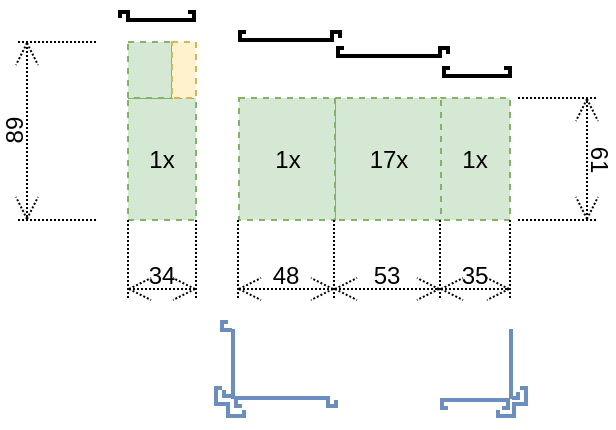 <mxfile version="24.7.6">
  <diagram name="Page-1" id="lltRGpPVIRptGEJYeK86">
    <mxGraphModel dx="418" dy="400" grid="1" gridSize="10" guides="0" tooltips="1" connect="0" arrows="0" fold="1" page="1" pageScale="1" pageWidth="1654" pageHeight="1169" math="0" shadow="0">
      <root>
        <mxCell id="0" />
        <mxCell id="1" parent="0" />
        <mxCell id="G2j1dsDUAREEpZk3gJsj-1" value="1x" style="rounded=0;whiteSpace=wrap;html=1;fillColor=#d5e8d4;strokeColor=#82b366;dashed=1;" parent="1" vertex="1">
          <mxGeometry x="356" y="138" width="35" height="61" as="geometry" />
        </mxCell>
        <mxCell id="G2j1dsDUAREEpZk3gJsj-3" value="1x" style="rounded=0;whiteSpace=wrap;html=1;fillColor=#d5e8d4;strokeColor=#82b366;dashed=1;" parent="1" vertex="1">
          <mxGeometry x="200" y="138" width="34" height="61" as="geometry" />
        </mxCell>
        <mxCell id="G2j1dsDUAREEpZk3gJsj-4" value="" style="rounded=0;whiteSpace=wrap;html=1;fillColor=#d5e8d4;strokeColor=#82b366;dashed=1;" parent="1" vertex="1">
          <mxGeometry x="200" y="110" width="22" height="28" as="geometry" />
        </mxCell>
        <mxCell id="G2j1dsDUAREEpZk3gJsj-20" value="17x" style="rounded=0;whiteSpace=wrap;html=1;fillColor=#d5e8d4;strokeColor=#82b366;dashed=1;" parent="1" vertex="1">
          <mxGeometry x="303.5" y="138" width="53" height="61" as="geometry" />
        </mxCell>
        <mxCell id="G2j1dsDUAREEpZk3gJsj-21" value="1x" style="rounded=0;whiteSpace=wrap;html=1;fillColor=#d5e8d4;strokeColor=#82b366;dashed=1;" parent="1" vertex="1">
          <mxGeometry x="255.5" y="138" width="48" height="61" as="geometry" />
        </mxCell>
        <mxCell id="G2j1dsDUAREEpZk3gJsj-23" value="61" style="shape=dimension;direction=south;whiteSpace=wrap;html=1;align=center;points=[];verticalAlign=top;labelBackgroundColor=none;horizontal=0;spacingTop=-15;rotation=180;dashed=1;dashPattern=1 1;" parent="1" vertex="1">
          <mxGeometry x="395" y="138.0" width="40" height="61" as="geometry" />
        </mxCell>
        <mxCell id="G2j1dsDUAREEpZk3gJsj-24" value="48" style="shape=dimension;whiteSpace=wrap;html=1;align=center;points=[];verticalAlign=bottom;spacingBottom=3;labelBackgroundColor=none;dashed=1;dashPattern=1 1;" parent="1" vertex="1">
          <mxGeometry x="255" y="199" width="48" height="40" as="geometry" />
        </mxCell>
        <mxCell id="G2j1dsDUAREEpZk3gJsj-25" value="53" style="shape=dimension;whiteSpace=wrap;html=1;align=center;points=[];verticalAlign=bottom;spacingBottom=3;labelBackgroundColor=none;dashed=1;dashPattern=1 1;" parent="1" vertex="1">
          <mxGeometry x="303" y="199" width="53" height="40" as="geometry" />
        </mxCell>
        <mxCell id="G2j1dsDUAREEpZk3gJsj-26" value="35" style="shape=dimension;whiteSpace=wrap;html=1;align=center;points=[];verticalAlign=bottom;spacingBottom=3;labelBackgroundColor=none;dashed=1;dashPattern=1 1;" parent="1" vertex="1">
          <mxGeometry x="356" y="199" width="35" height="40" as="geometry" />
        </mxCell>
        <mxCell id="G2j1dsDUAREEpZk3gJsj-27" value="34" style="shape=dimension;whiteSpace=wrap;html=1;align=center;points=[];verticalAlign=bottom;spacingBottom=3;labelBackgroundColor=none;dashed=1;dashPattern=1 1;" parent="1" vertex="1">
          <mxGeometry x="200" y="199" width="34" height="40" as="geometry" />
        </mxCell>
        <mxCell id="XP0J54NXejSYdUOGnSBW-9" value="" style="group" vertex="1" connectable="0" parent="1">
          <mxGeometry x="353" y="118" width="43" height="14" as="geometry" />
        </mxCell>
        <mxCell id="XP0J54NXejSYdUOGnSBW-3" value="" style="line;strokeWidth=2;html=1;" vertex="1" parent="XP0J54NXejSYdUOGnSBW-9">
          <mxGeometry x="4" y="4" width="35" height="10" as="geometry" />
        </mxCell>
        <mxCell id="XP0J54NXejSYdUOGnSBW-4" value="" style="line;strokeWidth=2;html=1;rotation=90;" vertex="1" parent="XP0J54NXejSYdUOGnSBW-9">
          <mxGeometry x="4" y="2" width="2" height="10" as="geometry" />
        </mxCell>
        <mxCell id="XP0J54NXejSYdUOGnSBW-6" value="" style="line;strokeWidth=2;html=1;rotation=90;" vertex="1" parent="XP0J54NXejSYdUOGnSBW-9">
          <mxGeometry x="37" y="2" width="2" height="10" as="geometry" />
        </mxCell>
        <mxCell id="XP0J54NXejSYdUOGnSBW-7" value="" style="line;strokeWidth=2;html=1;rotation=0;" vertex="1" parent="XP0J54NXejSYdUOGnSBW-9">
          <mxGeometry x="35" width="4" height="10" as="geometry" />
        </mxCell>
        <mxCell id="XP0J54NXejSYdUOGnSBW-8" value="" style="line;strokeWidth=2;html=1;rotation=0;" vertex="1" parent="XP0J54NXejSYdUOGnSBW-9">
          <mxGeometry x="4" width="4" height="10" as="geometry" />
        </mxCell>
        <mxCell id="XP0J54NXejSYdUOGnSBW-11" value="" style="line;strokeWidth=2;html=1;rotation=90;fillColor=#dae8fc;strokeColor=#6c8ebf;" vertex="1" parent="1">
          <mxGeometry x="396" y="282" width="6" height="10" as="geometry" />
        </mxCell>
        <mxCell id="XP0J54NXejSYdUOGnSBW-13" value="" style="line;strokeWidth=2;html=1;rotation=0;fillColor=#dae8fc;strokeColor=#6c8ebf;" vertex="1" parent="1">
          <mxGeometry x="396" y="278" width="4" height="10" as="geometry" />
        </mxCell>
        <mxCell id="XP0J54NXejSYdUOGnSBW-15" value="" style="line;strokeWidth=2;html=1;rotation=0;fillColor=#dae8fc;strokeColor=#6c8ebf;" vertex="1" parent="1">
          <mxGeometry x="386" y="292" width="6" height="10" as="geometry" />
        </mxCell>
        <mxCell id="XP0J54NXejSYdUOGnSBW-14" value="" style="line;strokeWidth=2;html=1;rotation=0;fillColor=#dae8fc;strokeColor=#6c8ebf;" vertex="1" parent="1">
          <mxGeometry x="394" y="286" width="6" height="10" as="geometry" />
        </mxCell>
        <mxCell id="XP0J54NXejSYdUOGnSBW-22" value="" style="line;strokeWidth=2;html=1;rotation=90;fillColor=#dae8fc;strokeColor=#6c8ebf;" vertex="1" parent="1">
          <mxGeometry x="383" y="291" width="4" height="10" as="geometry" />
        </mxCell>
        <mxCell id="XP0J54NXejSYdUOGnSBW-39" value="" style="line;strokeWidth=2;html=1;rotation=-90;fillColor=#dae8fc;strokeColor=#6c8ebf;" vertex="1" parent="1">
          <mxGeometry x="374" y="266" width="35" height="10" as="geometry" />
        </mxCell>
        <mxCell id="XP0J54NXejSYdUOGnSBW-40" value="" style="line;strokeWidth=2;html=1;rotation=0;fillColor=#dae8fc;strokeColor=#6c8ebf;" vertex="1" parent="1">
          <mxGeometry x="392" y="283" width="2" height="10" as="geometry" />
        </mxCell>
        <mxCell id="XP0J54NXejSYdUOGnSBW-43" value="" style="line;strokeWidth=2;html=1;rotation=-90;fillColor=#dae8fc;strokeColor=#6c8ebf;" vertex="1" parent="1">
          <mxGeometry x="393" y="282" width="4" height="10" as="geometry" />
        </mxCell>
        <mxCell id="XP0J54NXejSYdUOGnSBW-45" value="" style="line;strokeWidth=2;html=1;fillColor=#dae8fc;strokeColor=#6c8ebf;" vertex="1" parent="1">
          <mxGeometry x="356" y="284" width="35" height="10" as="geometry" />
        </mxCell>
        <mxCell id="XP0J54NXejSYdUOGnSBW-46" value="" style="line;strokeWidth=2;html=1;rotation=90;fillColor=#dae8fc;strokeColor=#6c8ebf;" vertex="1" parent="1">
          <mxGeometry x="356" y="286" width="2" height="10" as="geometry" />
        </mxCell>
        <mxCell id="XP0J54NXejSYdUOGnSBW-47" value="" style="line;strokeWidth=2;html=1;rotation=90;fillColor=#dae8fc;strokeColor=#6c8ebf;" vertex="1" parent="1">
          <mxGeometry x="389" y="286" width="2" height="10" as="geometry" />
        </mxCell>
        <mxCell id="XP0J54NXejSYdUOGnSBW-48" value="" style="line;strokeWidth=2;html=1;rotation=0;fillColor=#dae8fc;strokeColor=#6c8ebf;" vertex="1" parent="1">
          <mxGeometry x="387" y="288" width="4" height="10" as="geometry" />
        </mxCell>
        <mxCell id="XP0J54NXejSYdUOGnSBW-49" value="" style="line;strokeWidth=2;html=1;rotation=0;fillColor=#dae8fc;strokeColor=#6c8ebf;" vertex="1" parent="1">
          <mxGeometry x="356" y="288" width="4" height="10" as="geometry" />
        </mxCell>
        <mxCell id="XP0J54NXejSYdUOGnSBW-50" value="" style="line;strokeWidth=2;html=1;rotation=90;fillColor=#dae8fc;strokeColor=#6c8ebf;" vertex="1" parent="1">
          <mxGeometry x="389" y="289" width="8" height="10" as="geometry" />
        </mxCell>
        <mxCell id="XP0J54NXejSYdUOGnSBW-51" value="" style="line;strokeWidth=2;html=1;" vertex="1" parent="1">
          <mxGeometry x="304" y="112" width="53" height="10" as="geometry" />
        </mxCell>
        <mxCell id="XP0J54NXejSYdUOGnSBW-52" value="" style="line;strokeWidth=2;html=1;rotation=0;" vertex="1" parent="1">
          <mxGeometry x="304" y="108" width="4" height="10" as="geometry" />
        </mxCell>
        <mxCell id="XP0J54NXejSYdUOGnSBW-53" value="" style="line;strokeWidth=2;html=1;rotation=90;" vertex="1" parent="1">
          <mxGeometry x="304" y="110" width="2" height="10" as="geometry" />
        </mxCell>
        <mxCell id="XP0J54NXejSYdUOGnSBW-54" value="" style="line;strokeWidth=2;html=1;rotation=90;" vertex="1" parent="1">
          <mxGeometry x="355" y="110" width="2" height="10" as="geometry" />
        </mxCell>
        <mxCell id="XP0J54NXejSYdUOGnSBW-55" value="" style="line;strokeWidth=2;html=1;rotation=0;" vertex="1" parent="1">
          <mxGeometry x="355" y="108" width="4" height="10" as="geometry" />
        </mxCell>
        <mxCell id="XP0J54NXejSYdUOGnSBW-56" value="" style="line;strokeWidth=2;html=1;rotation=90;" vertex="1" parent="1">
          <mxGeometry x="358" y="109" width="4" height="10" as="geometry" />
        </mxCell>
        <mxCell id="XP0J54NXejSYdUOGnSBW-57" value="" style="line;strokeWidth=2;html=1;" vertex="1" parent="1">
          <mxGeometry x="255" y="104" width="48" height="10" as="geometry" />
        </mxCell>
        <mxCell id="XP0J54NXejSYdUOGnSBW-58" value="" style="line;strokeWidth=2;html=1;rotation=0;" vertex="1" parent="1">
          <mxGeometry x="255" y="100" width="4" height="10" as="geometry" />
        </mxCell>
        <mxCell id="XP0J54NXejSYdUOGnSBW-59" value="" style="line;strokeWidth=2;html=1;rotation=90;" vertex="1" parent="1">
          <mxGeometry x="255" y="102" width="2" height="10" as="geometry" />
        </mxCell>
        <mxCell id="XP0J54NXejSYdUOGnSBW-60" value="" style="line;strokeWidth=2;html=1;rotation=90;" vertex="1" parent="1">
          <mxGeometry x="301" y="102" width="2" height="10" as="geometry" />
        </mxCell>
        <mxCell id="XP0J54NXejSYdUOGnSBW-61" value="" style="line;strokeWidth=2;html=1;rotation=0;" vertex="1" parent="1">
          <mxGeometry x="301" y="100" width="4" height="10" as="geometry" />
        </mxCell>
        <mxCell id="XP0J54NXejSYdUOGnSBW-62" value="" style="line;strokeWidth=2;html=1;rotation=90;" vertex="1" parent="1">
          <mxGeometry x="304" y="101" width="4" height="10" as="geometry" />
        </mxCell>
        <mxCell id="XP0J54NXejSYdUOGnSBW-68" value="" style="line;strokeWidth=2;html=1;fillColor=#dae8fc;strokeColor=#6c8ebf;" vertex="1" parent="1">
          <mxGeometry x="253" y="283" width="48" height="10" as="geometry" />
        </mxCell>
        <mxCell id="XP0J54NXejSYdUOGnSBW-69" value="" style="line;strokeWidth=2;html=1;rotation=0;fillColor=#dae8fc;strokeColor=#6c8ebf;" vertex="1" parent="1">
          <mxGeometry x="253" y="287" width="4" height="10" as="geometry" />
        </mxCell>
        <mxCell id="XP0J54NXejSYdUOGnSBW-70" value="" style="line;strokeWidth=2;html=1;rotation=90;fillColor=#dae8fc;strokeColor=#6c8ebf;" vertex="1" parent="1">
          <mxGeometry x="253" y="285" width="2" height="10" as="geometry" />
        </mxCell>
        <mxCell id="XP0J54NXejSYdUOGnSBW-71" value="" style="line;strokeWidth=2;html=1;rotation=90;fillColor=#dae8fc;strokeColor=#6c8ebf;" vertex="1" parent="1">
          <mxGeometry x="299" y="285" width="2" height="10" as="geometry" />
        </mxCell>
        <mxCell id="XP0J54NXejSYdUOGnSBW-72" value="" style="line;strokeWidth=2;html=1;rotation=0;fillColor=#dae8fc;strokeColor=#6c8ebf;" vertex="1" parent="1">
          <mxGeometry x="299" y="287" width="4" height="10" as="geometry" />
        </mxCell>
        <mxCell id="XP0J54NXejSYdUOGnSBW-73" value="" style="line;strokeWidth=2;html=1;rotation=90;fillColor=#dae8fc;strokeColor=#6c8ebf;" vertex="1" parent="1">
          <mxGeometry x="302" y="286" width="4" height="10" as="geometry" />
        </mxCell>
        <mxCell id="XP0J54NXejSYdUOGnSBW-83" value="" style="line;strokeWidth=2;html=1;rotation=90;fillColor=#dae8fc;strokeColor=#6c8ebf;" vertex="1" parent="1">
          <mxGeometry x="248" y="289" width="4" height="10" as="geometry" />
        </mxCell>
        <mxCell id="XP0J54NXejSYdUOGnSBW-84" value="" style="line;strokeWidth=2;html=1;rotation=0;fillColor=#dae8fc;strokeColor=#6c8ebf;" vertex="1" parent="1">
          <mxGeometry x="249" y="292" width="8" height="10" as="geometry" />
        </mxCell>
        <mxCell id="XP0J54NXejSYdUOGnSBW-85" value="" style="line;strokeWidth=2;html=1;rotation=0;fillColor=#dae8fc;strokeColor=#6c8ebf;" vertex="1" parent="1">
          <mxGeometry x="243" y="278" width="4" height="10" as="geometry" />
        </mxCell>
        <mxCell id="XP0J54NXejSYdUOGnSBW-86" value="" style="line;strokeWidth=2;html=1;rotation=0;fillColor=#dae8fc;strokeColor=#6c8ebf;" vertex="1" parent="1">
          <mxGeometry x="245" y="286" width="6" height="10" as="geometry" />
        </mxCell>
        <mxCell id="XP0J54NXejSYdUOGnSBW-87" value="" style="line;strokeWidth=2;html=1;rotation=90;fillColor=#dae8fc;strokeColor=#6c8ebf;" vertex="1" parent="1">
          <mxGeometry x="256" y="291" width="4" height="10" as="geometry" />
        </mxCell>
        <mxCell id="XP0J54NXejSYdUOGnSBW-88" value="" style="line;strokeWidth=2;html=1;rotation=-90;fillColor=#dae8fc;strokeColor=#6c8ebf;" vertex="1" parent="1">
          <mxGeometry x="235" y="266" width="35" height="10" as="geometry" />
        </mxCell>
        <mxCell id="XP0J54NXejSYdUOGnSBW-90" value="" style="line;strokeWidth=2;html=1;rotation=-90;fillColor=#dae8fc;strokeColor=#6c8ebf;" vertex="1" parent="1">
          <mxGeometry x="246" y="281" width="4" height="10" as="geometry" />
        </mxCell>
        <mxCell id="XP0J54NXejSYdUOGnSBW-94" value="" style="line;strokeWidth=2;html=1;rotation=0;fillColor=#dae8fc;strokeColor=#6c8ebf;" vertex="1" parent="1">
          <mxGeometry x="248" y="282" width="4" height="10" as="geometry" />
        </mxCell>
        <mxCell id="XP0J54NXejSYdUOGnSBW-96" value="" style="line;strokeWidth=2;html=1;rotation=90;fillColor=#dae8fc;strokeColor=#6c8ebf;" vertex="1" parent="1">
          <mxGeometry x="240" y="283" width="8" height="10" as="geometry" />
        </mxCell>
        <mxCell id="XP0J54NXejSYdUOGnSBW-78" value="" style="line;strokeWidth=2;html=1;" vertex="1" parent="1">
          <mxGeometry x="199" y="94" width="35" height="10" as="geometry" />
        </mxCell>
        <mxCell id="XP0J54NXejSYdUOGnSBW-79" value="" style="line;strokeWidth=2;html=1;rotation=90;" vertex="1" parent="1">
          <mxGeometry x="199" y="92" width="2" height="10" as="geometry" />
        </mxCell>
        <mxCell id="XP0J54NXejSYdUOGnSBW-80" value="" style="line;strokeWidth=2;html=1;rotation=90;" vertex="1" parent="1">
          <mxGeometry x="232" y="92" width="2" height="10" as="geometry" />
        </mxCell>
        <mxCell id="XP0J54NXejSYdUOGnSBW-81" value="" style="line;strokeWidth=2;html=1;rotation=0;" vertex="1" parent="1">
          <mxGeometry x="230" y="90" width="4" height="10" as="geometry" />
        </mxCell>
        <mxCell id="XP0J54NXejSYdUOGnSBW-82" value="" style="line;strokeWidth=2;html=1;rotation=0;" vertex="1" parent="1">
          <mxGeometry x="197" y="90" width="4" height="10" as="geometry" />
        </mxCell>
        <mxCell id="XP0J54NXejSYdUOGnSBW-97" value="" style="line;strokeWidth=2;html=1;rotation=90;" vertex="1" parent="1">
          <mxGeometry x="194" y="91" width="4" height="10" as="geometry" />
        </mxCell>
        <mxCell id="XP0J54NXejSYdUOGnSBW-98" value="" style="rounded=0;whiteSpace=wrap;html=1;fillColor=#fff2cc;strokeColor=#d6b656;dashed=1;" vertex="1" parent="1">
          <mxGeometry x="222" y="110" width="12" height="28" as="geometry" />
        </mxCell>
        <mxCell id="XP0J54NXejSYdUOGnSBW-99" value="" style="line;strokeWidth=2;html=1;rotation=0;fillColor=#dae8fc;strokeColor=#6c8ebf;" vertex="1" parent="1">
          <mxGeometry x="248" y="249" width="4" height="10" as="geometry" />
        </mxCell>
        <mxCell id="XP0J54NXejSYdUOGnSBW-100" value="" style="line;strokeWidth=2;html=1;rotation=-90;fillColor=#dae8fc;strokeColor=#6c8ebf;" vertex="1" parent="1">
          <mxGeometry x="245" y="248" width="4" height="10" as="geometry" />
        </mxCell>
        <mxCell id="XP0J54NXejSYdUOGnSBW-101" value="" style="line;strokeWidth=2;html=1;rotation=0;fillColor=#dae8fc;strokeColor=#6c8ebf;" vertex="1" parent="1">
          <mxGeometry x="246" y="245" width="4" height="10" as="geometry" />
        </mxCell>
        <mxCell id="XP0J54NXejSYdUOGnSBW-102" value="89" style="shape=dimension;direction=south;whiteSpace=wrap;html=1;align=center;points=[];verticalAlign=top;labelBackgroundColor=none;horizontal=0;spacingTop=-15;rotation=0;dashed=1;dashPattern=1 1;" vertex="1" parent="1">
          <mxGeometry x="144" y="110.0" width="40" height="89" as="geometry" />
        </mxCell>
      </root>
    </mxGraphModel>
  </diagram>
</mxfile>

